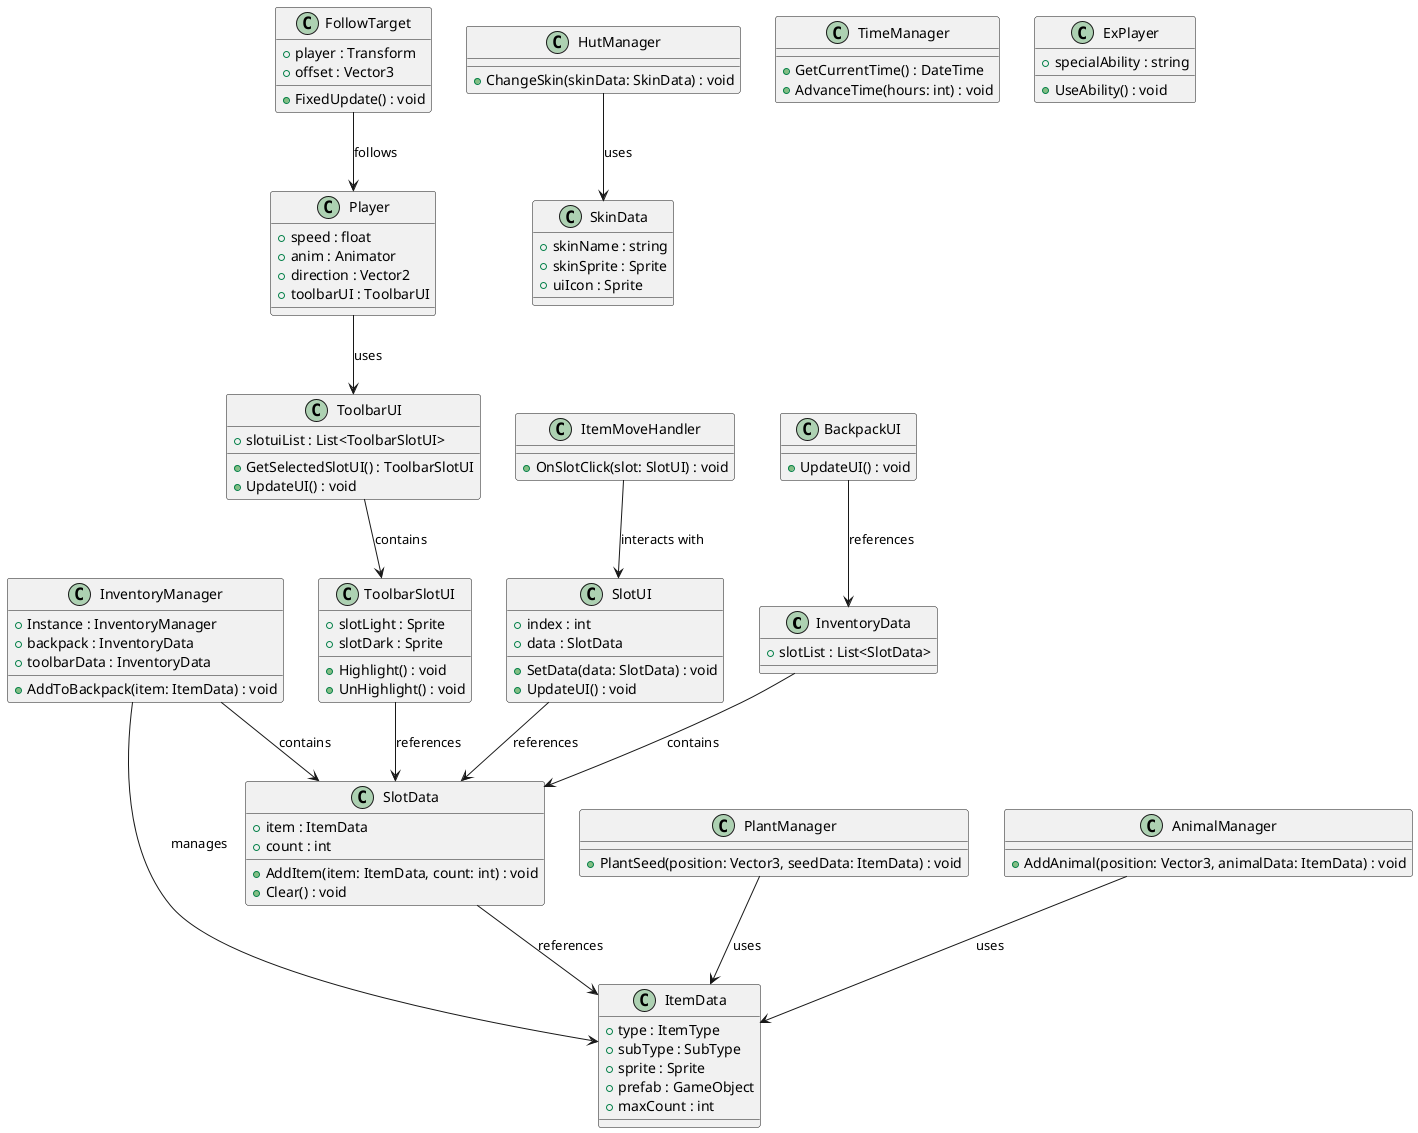 @startuml

' 数据类
class InventoryData {
    + slotList : List<SlotData>
}

class SlotData {
    + item : ItemData
    + count : int
    + AddItem(item: ItemData, count: int) : void
    + Clear() : void
}

class ItemData {
    + type : ItemType
    + subType : SubType
    + sprite : Sprite
    + prefab : GameObject
    + maxCount : int
}

class SkinData {
    + skinName : string
    + skinSprite : Sprite
    + uiIcon : Sprite
}

' 管理器类
class InventoryManager {
    + Instance : InventoryManager
    + backpack : InventoryData
    + toolbarData : InventoryData
    + AddToBackpack(item: ItemData) : void
}

class HutManager {
    + ChangeSkin(skinData: SkinData) : void
}

class PlantManager {
    + PlantSeed(position: Vector3, seedData: ItemData) : void
}

class AnimalManager {
    + AddAnimal(position: Vector3, animalData: ItemData) : void
}

class TimeManager {
    + GetCurrentTime() : DateTime
    + AdvanceTime(hours: int) : void
}

' UI 类
class ToolbarUI {
    + slotuiList : List<ToolbarSlotUI>
    + GetSelectedSlotUI() : ToolbarSlotUI
    + UpdateUI() : void
}

class ToolbarSlotUI {
    + slotLight : Sprite
    + slotDark : Sprite
    + Highlight() : void
    + UnHighlight() : void
}

class BackpackUI {
    + UpdateUI() : void
}

class ItemMoveHandler {
    + OnSlotClick(slot: SlotUI) : void
}

class SlotUI {
    + index : int
    + data : SlotData
    + SetData(data: SlotData) : void
    + UpdateUI() : void
}

' 小人控制类
class Player {
    + speed : float
    + anim : Animator
    + direction : Vector2
    + toolbarUI : ToolbarUI
}

class FollowTarget {
    + player : Transform
    + offset : Vector3
    + FixedUpdate() : void
}

class ExPlayer {
    + specialAbility : string
    + UseAbility() : void
}

' 定义关系
InventoryManager --> SlotData : "contains"
InventoryManager --> ItemData : "manages"
InventoryData --> SlotData : "contains"
SlotData --> ItemData : "references"
Player --> ToolbarUI : "uses"
ToolbarUI --> ToolbarSlotUI : "contains"
ToolbarSlotUI --> SlotData : "references"
BackpackUI --> InventoryData : "references"
ItemMoveHandler --> SlotUI : "interacts with"
SlotUI --> SlotData : "references"
HutManager --> SkinData : "uses"
PlantManager --> ItemData : "uses"
AnimalManager --> ItemData : "uses"
FollowTarget --> Player : "follows"

@enduml